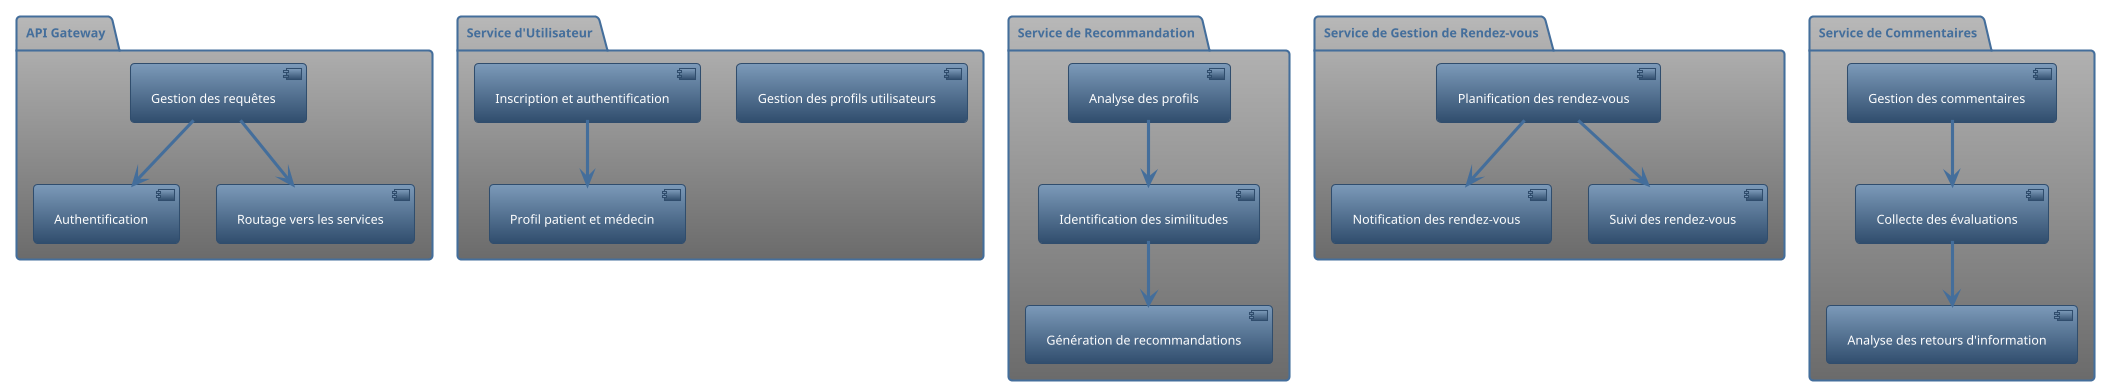 @startuml
!theme spacelab
package "API Gateway" {
  [Gestion des requêtes]
  [Authentification]
  [Routage vers les services]
}

package "Service d'Utilisateur" {
  [Gestion des profils utilisateurs]
  [Inscription et authentification]
  [Profil patient et médecin]
}

package "Service de Recommandation" {
  [Analyse des profils]
  [Identification des similitudes]
  [Génération de recommandations]
}

package "Service de Gestion de Rendez-vous" {
  [Planification des rendez-vous]
  [Notification des rendez-vous]
  [Suivi des rendez-vous]
}

package "Service de Commentaires" {
  [Gestion des commentaires]
  [Collecte des évaluations]
  [Analyse des retours d'information]
}

[Gestion des requêtes] -down-> [Authentification]
[Gestion des requêtes] -down-> [Routage vers les services]

[Inscription et authentification] -down-> [Profil patient et médecin]

[Analyse des profils] -down-> [Identification des similitudes]
[Identification des similitudes] -down-> [Génération de recommandations]

[Planification des rendez-vous] -down-> [Notification des rendez-vous]
[Planification des rendez-vous] -down-> [Suivi des rendez-vous]

[Gestion des commentaires] -down-> [Collecte des évaluations]
[Collecte des évaluations] -down-> [Analyse des retours d'information]

@enduml